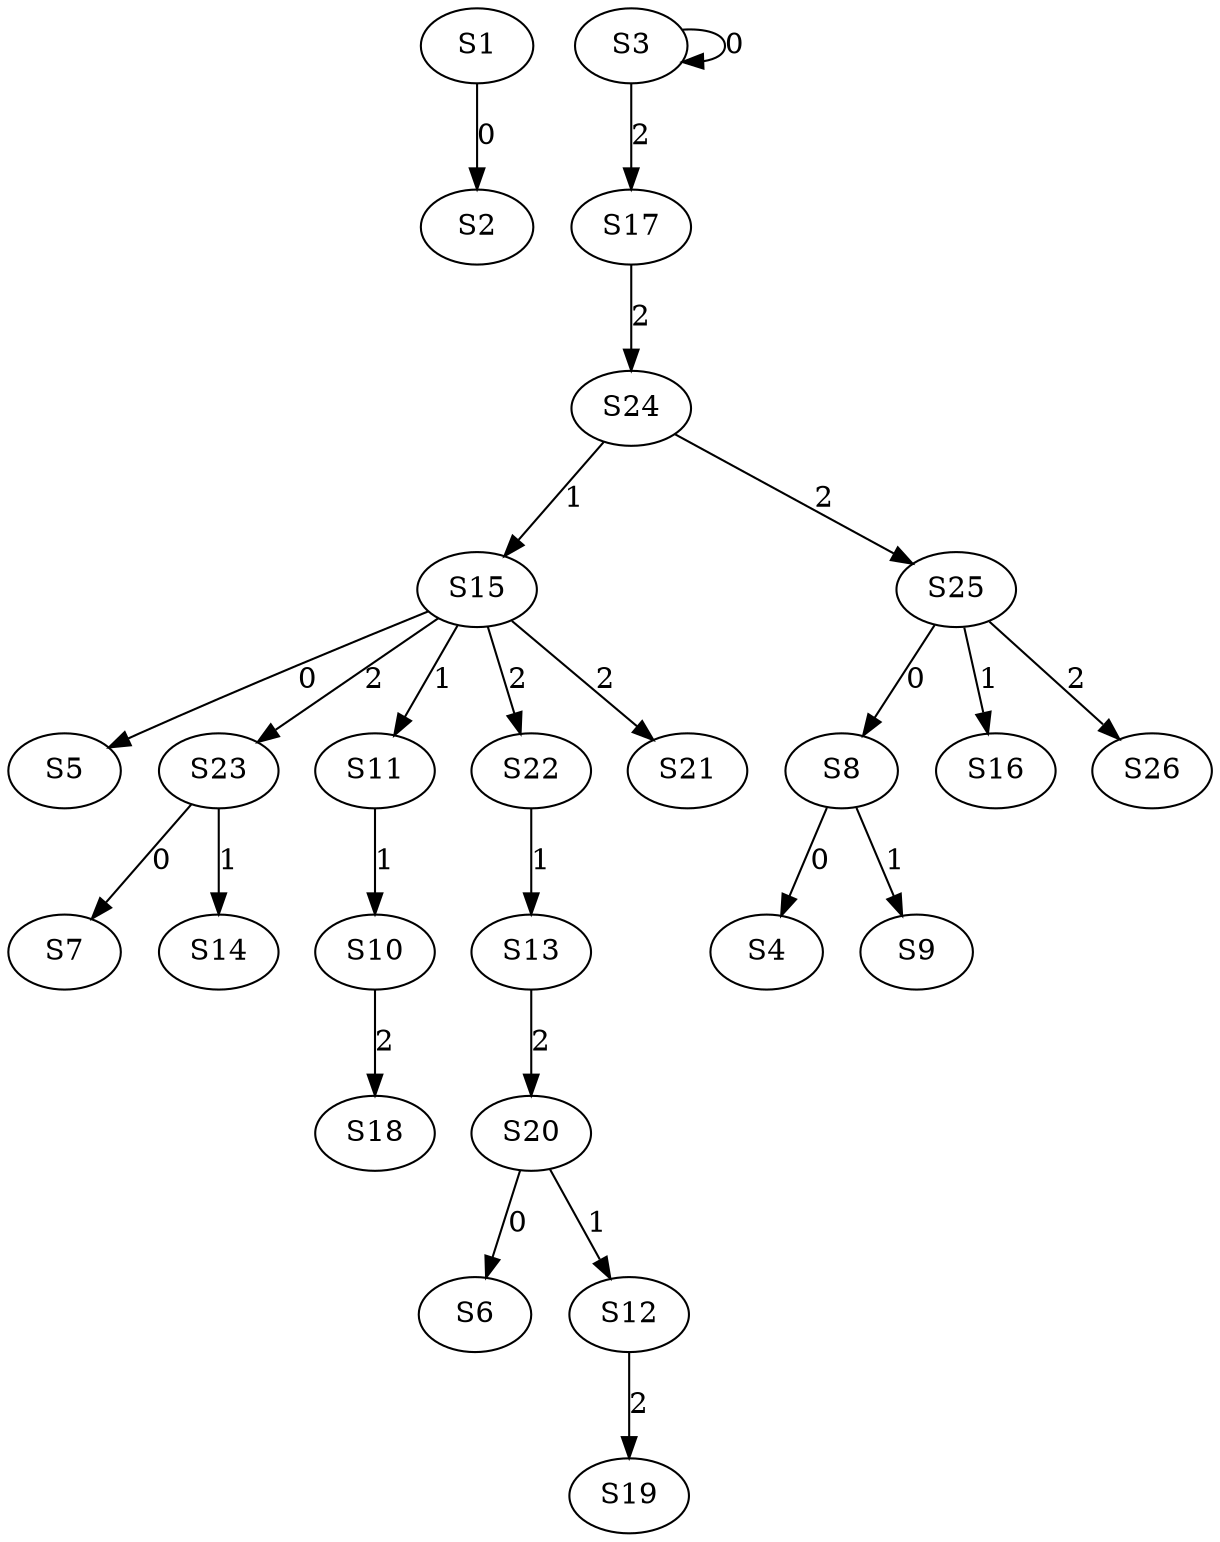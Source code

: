 strict digraph {
	S1 -> S2 [ label = 0 ];
	S3 -> S3 [ label = 0 ];
	S8 -> S4 [ label = 0 ];
	S15 -> S5 [ label = 0 ];
	S20 -> S6 [ label = 0 ];
	S23 -> S7 [ label = 0 ];
	S25 -> S8 [ label = 0 ];
	S8 -> S9 [ label = 1 ];
	S11 -> S10 [ label = 1 ];
	S15 -> S11 [ label = 1 ];
	S20 -> S12 [ label = 1 ];
	S22 -> S13 [ label = 1 ];
	S23 -> S14 [ label = 1 ];
	S24 -> S15 [ label = 1 ];
	S25 -> S16 [ label = 1 ];
	S3 -> S17 [ label = 2 ];
	S10 -> S18 [ label = 2 ];
	S12 -> S19 [ label = 2 ];
	S13 -> S20 [ label = 2 ];
	S15 -> S21 [ label = 2 ];
	S15 -> S22 [ label = 2 ];
	S15 -> S23 [ label = 2 ];
	S17 -> S24 [ label = 2 ];
	S24 -> S25 [ label = 2 ];
	S25 -> S26 [ label = 2 ];
}